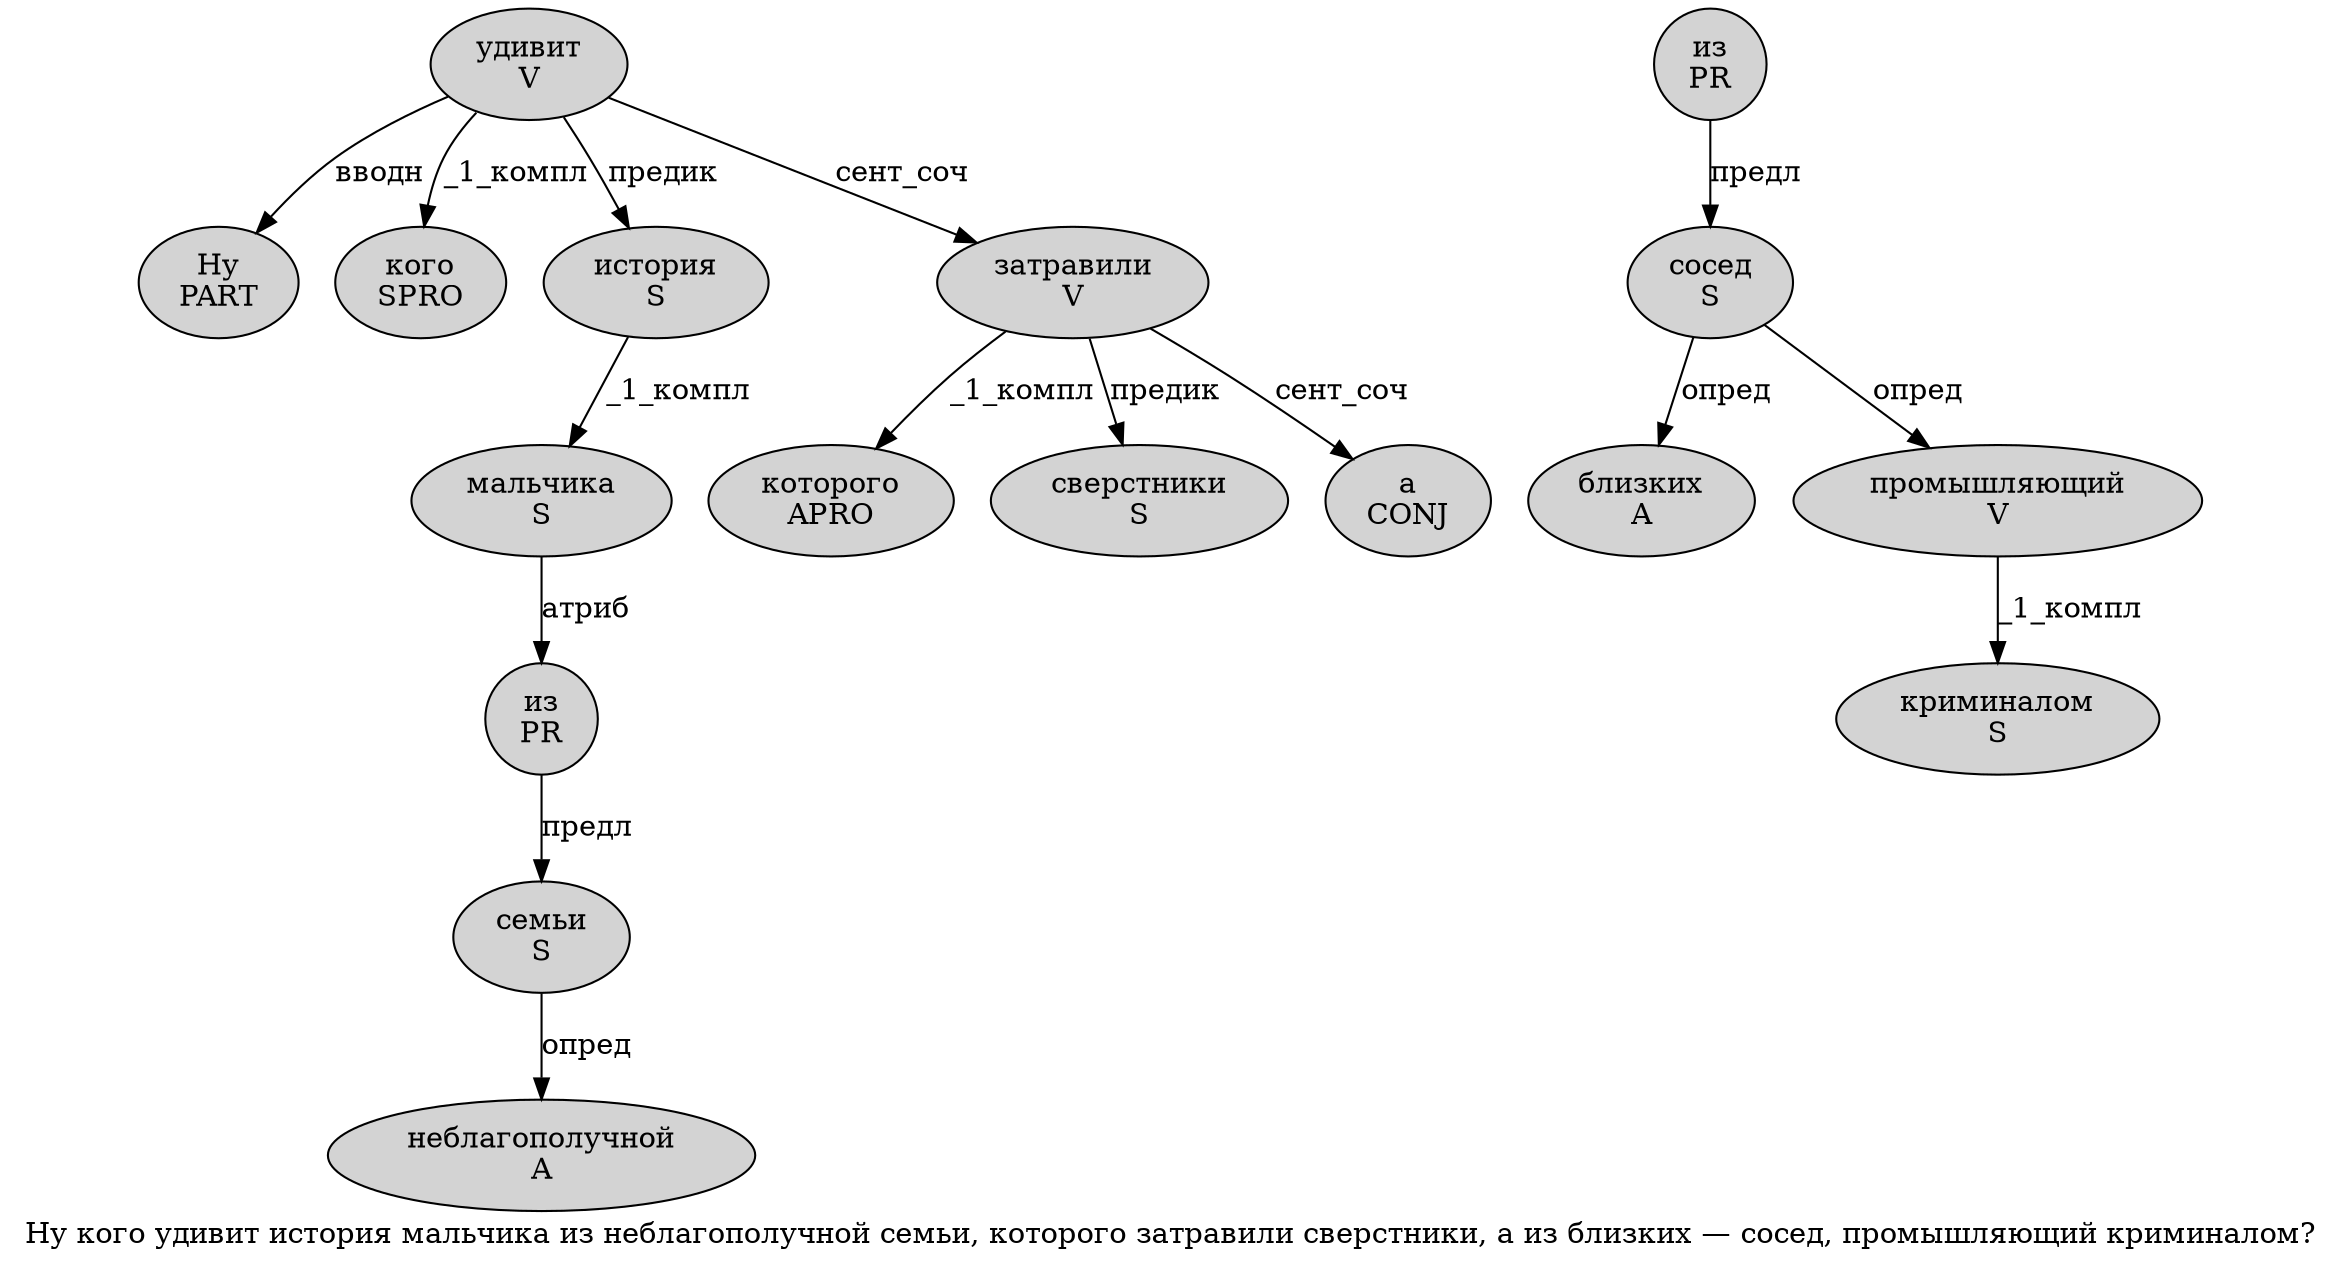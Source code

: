 digraph SENTENCE_4322 {
	graph [label="Ну кого удивит история мальчика из неблагополучной семьи, которого затравили сверстники, а из близких — сосед, промышляющий криминалом?"]
	node [style=filled]
		0 [label="Ну
PART" color="" fillcolor=lightgray penwidth=1 shape=ellipse]
		1 [label="кого
SPRO" color="" fillcolor=lightgray penwidth=1 shape=ellipse]
		2 [label="удивит
V" color="" fillcolor=lightgray penwidth=1 shape=ellipse]
		3 [label="история
S" color="" fillcolor=lightgray penwidth=1 shape=ellipse]
		4 [label="мальчика
S" color="" fillcolor=lightgray penwidth=1 shape=ellipse]
		5 [label="из
PR" color="" fillcolor=lightgray penwidth=1 shape=ellipse]
		6 [label="неблагополучной
A" color="" fillcolor=lightgray penwidth=1 shape=ellipse]
		7 [label="семьи
S" color="" fillcolor=lightgray penwidth=1 shape=ellipse]
		9 [label="которого
APRO" color="" fillcolor=lightgray penwidth=1 shape=ellipse]
		10 [label="затравили
V" color="" fillcolor=lightgray penwidth=1 shape=ellipse]
		11 [label="сверстники
S" color="" fillcolor=lightgray penwidth=1 shape=ellipse]
		13 [label="а
CONJ" color="" fillcolor=lightgray penwidth=1 shape=ellipse]
		14 [label="из
PR" color="" fillcolor=lightgray penwidth=1 shape=ellipse]
		15 [label="близких
A" color="" fillcolor=lightgray penwidth=1 shape=ellipse]
		17 [label="сосед
S" color="" fillcolor=lightgray penwidth=1 shape=ellipse]
		19 [label="промышляющий
V" color="" fillcolor=lightgray penwidth=1 shape=ellipse]
		20 [label="криминалом
S" color="" fillcolor=lightgray penwidth=1 shape=ellipse]
			14 -> 17 [label="предл"]
			4 -> 5 [label="атриб"]
			17 -> 15 [label="опред"]
			17 -> 19 [label="опред"]
			10 -> 9 [label="_1_компл"]
			10 -> 11 [label="предик"]
			10 -> 13 [label="сент_соч"]
			19 -> 20 [label="_1_компл"]
			7 -> 6 [label="опред"]
			5 -> 7 [label="предл"]
			2 -> 0 [label="вводн"]
			2 -> 1 [label="_1_компл"]
			2 -> 3 [label="предик"]
			2 -> 10 [label="сент_соч"]
			3 -> 4 [label="_1_компл"]
}
